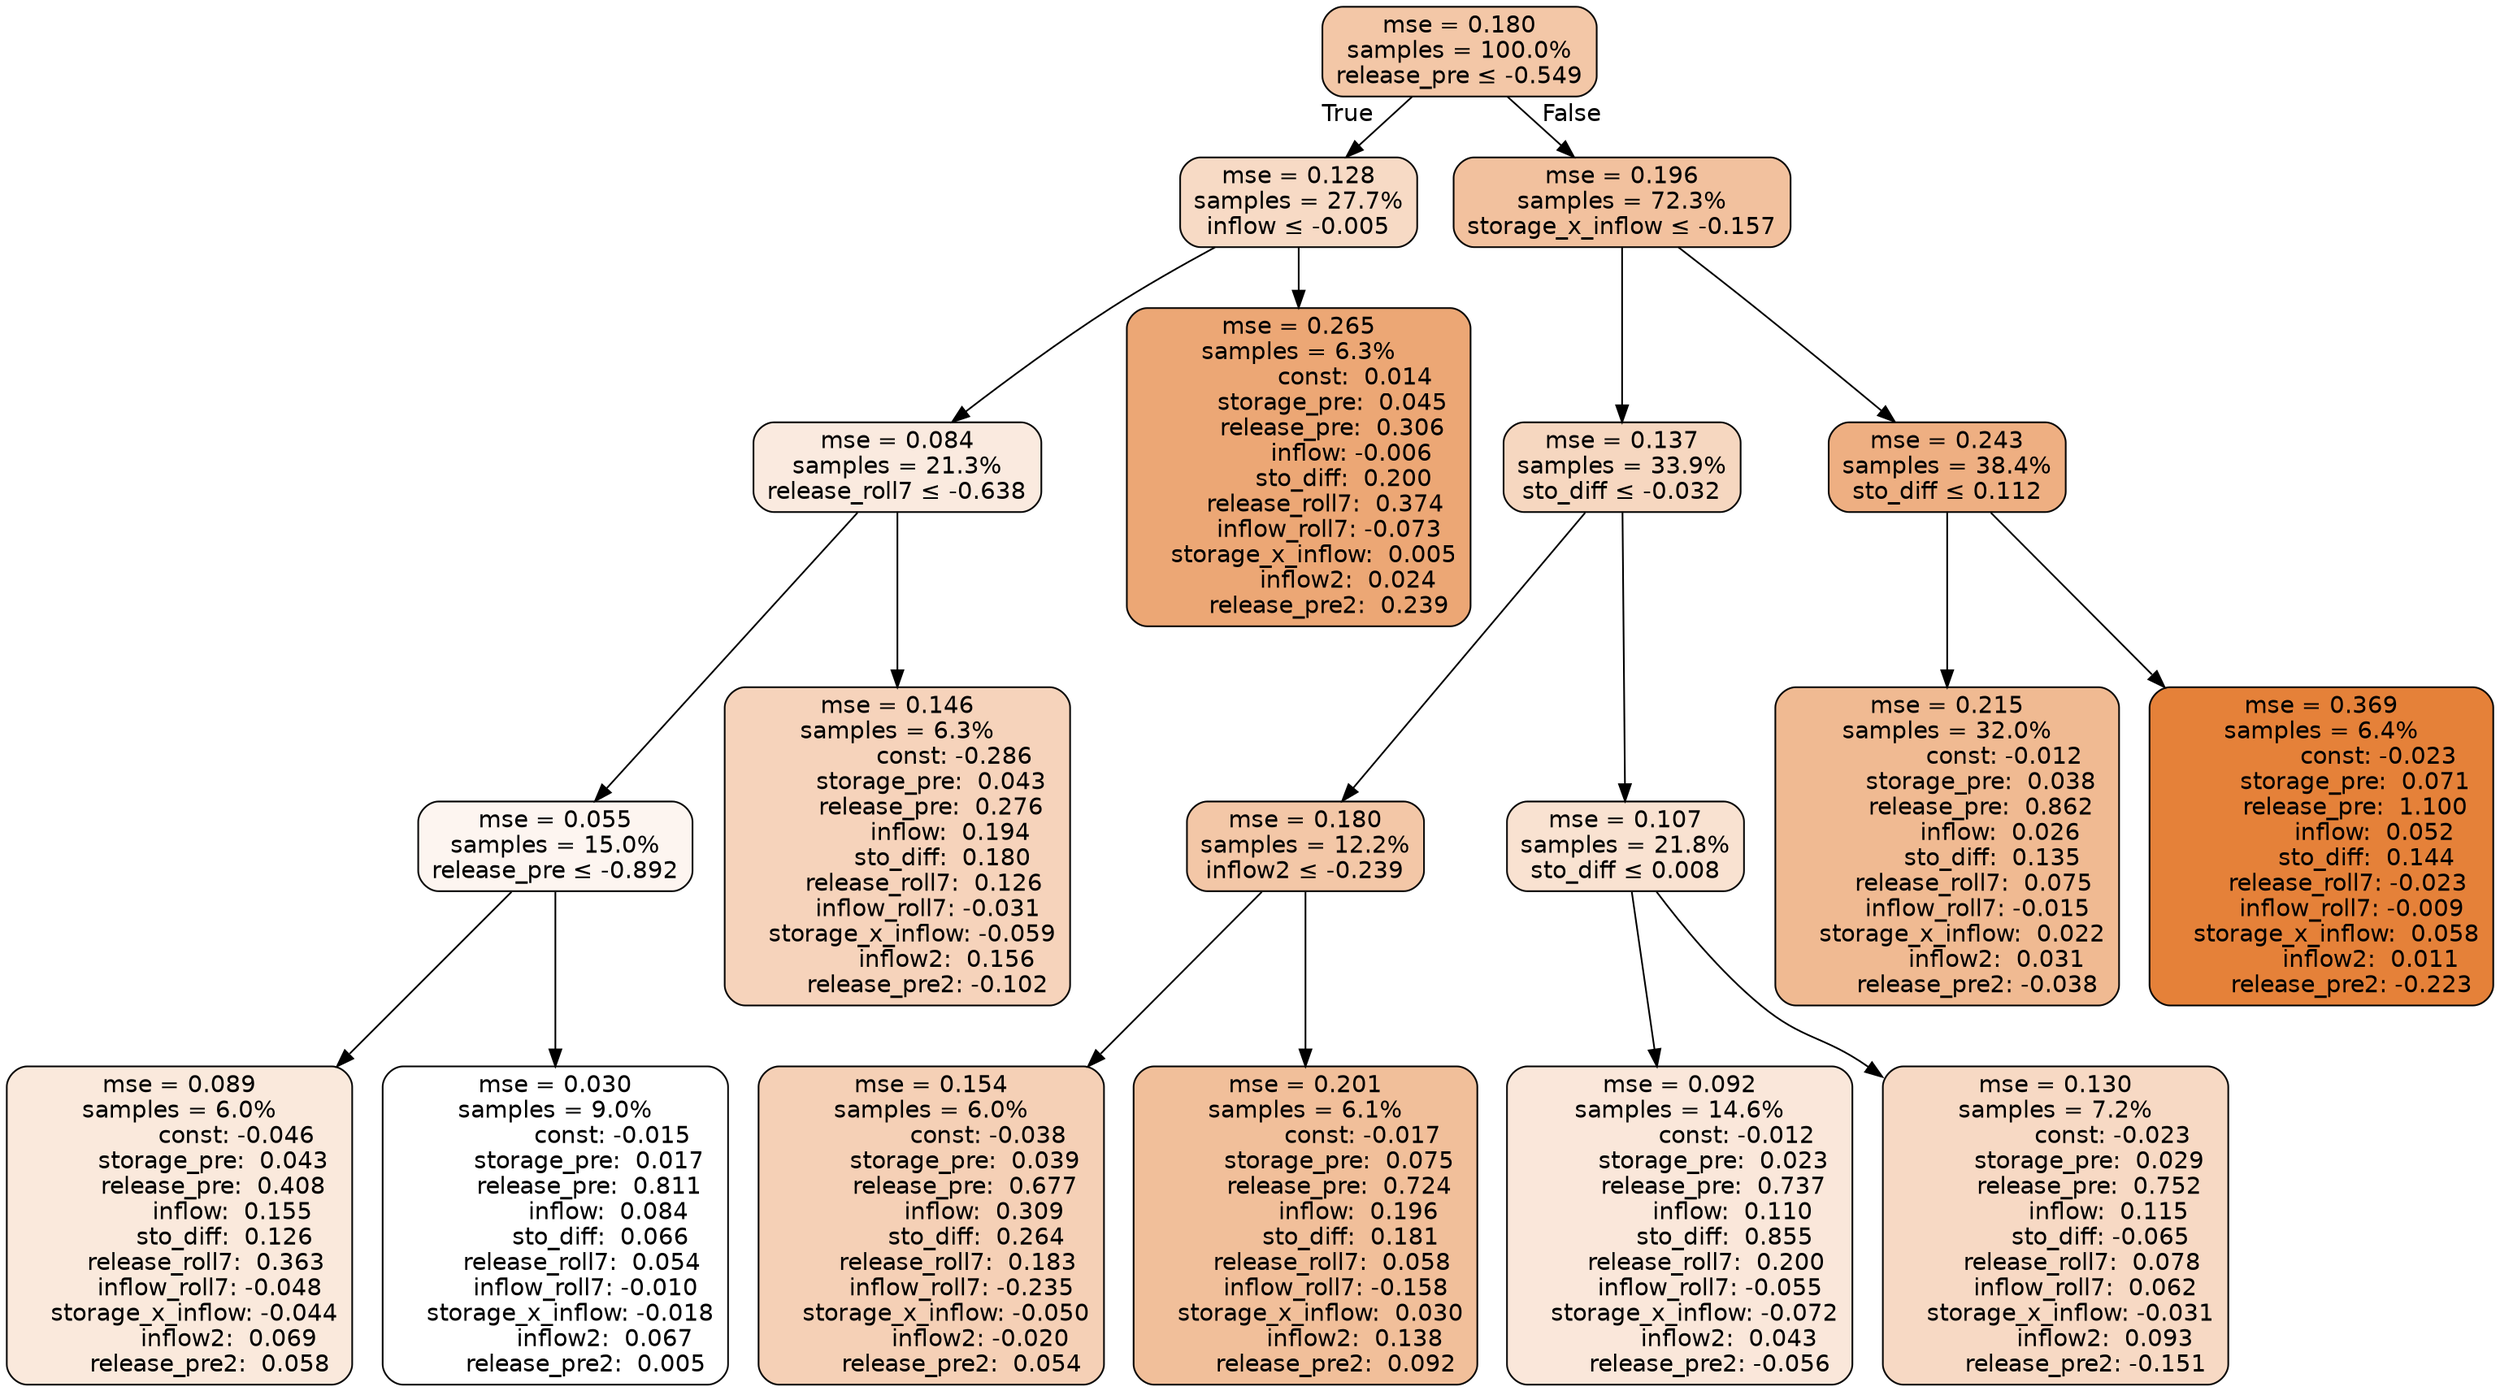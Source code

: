digraph tree {
bgcolor="transparent"
node [shape=rectangle, style="filled, rounded", color="black", fontname=helvetica] ;
edge [fontname=helvetica] ;
	"0" [label="mse = 0.180
samples = 100.0%
release_pre &le; -0.549", fillcolor="#f3c7a7"]
	"1" [label="mse = 0.128
samples = 27.7%
inflow &le; -0.005", fillcolor="#f7dac5"]
	"2" [label="mse = 0.084
samples = 21.3%
release_roll7 &le; -0.638", fillcolor="#faeadf"]
	"3" [label="mse = 0.055
samples = 15.0%
release_pre &le; -0.892", fillcolor="#fdf5f0"]
	"4" [label="mse = 0.089
samples = 6.0%
               const: -0.046
         storage_pre:  0.043
         release_pre:  0.408
              inflow:  0.155
            sto_diff:  0.126
       release_roll7:  0.363
        inflow_roll7: -0.048
    storage_x_inflow: -0.044
             inflow2:  0.069
        release_pre2:  0.058", fillcolor="#fae9dc"]
	"5" [label="mse = 0.030
samples = 9.0%
               const: -0.015
         storage_pre:  0.017
         release_pre:  0.811
              inflow:  0.084
            sto_diff:  0.066
       release_roll7:  0.054
        inflow_roll7: -0.010
    storage_x_inflow: -0.018
             inflow2:  0.067
        release_pre2:  0.005", fillcolor="#ffffff"]
	"6" [label="mse = 0.146
samples = 6.3%
               const: -0.286
         storage_pre:  0.043
         release_pre:  0.276
              inflow:  0.194
            sto_diff:  0.180
       release_roll7:  0.126
        inflow_roll7: -0.031
    storage_x_inflow: -0.059
             inflow2:  0.156
        release_pre2: -0.102", fillcolor="#f6d3bb"]
	"7" [label="mse = 0.265
samples = 6.3%
               const:  0.014
         storage_pre:  0.045
         release_pre:  0.306
              inflow: -0.006
            sto_diff:  0.200
       release_roll7:  0.374
        inflow_roll7: -0.073
    storage_x_inflow:  0.005
             inflow2:  0.024
        release_pre2:  0.239", fillcolor="#eca775"]
	"8" [label="mse = 0.196
samples = 72.3%
storage_x_inflow &le; -0.157", fillcolor="#f2c19e"]
	"9" [label="mse = 0.137
samples = 33.9%
sto_diff &le; -0.032", fillcolor="#f6d7c0"]
	"10" [label="mse = 0.180
samples = 12.2%
inflow2 &le; -0.239", fillcolor="#f3c7a7"]
	"11" [label="mse = 0.154
samples = 6.0%
               const: -0.038
         storage_pre:  0.039
         release_pre:  0.677
              inflow:  0.309
            sto_diff:  0.264
       release_roll7:  0.183
        inflow_roll7: -0.235
    storage_x_inflow: -0.050
             inflow2: -0.020
        release_pre2:  0.054", fillcolor="#f5d0b6"]
	"12" [label="mse = 0.201
samples = 6.1%
               const: -0.017
         storage_pre:  0.075
         release_pre:  0.724
              inflow:  0.196
            sto_diff:  0.181
       release_roll7:  0.058
        inflow_roll7: -0.158
    storage_x_inflow:  0.030
             inflow2:  0.138
        release_pre2:  0.092", fillcolor="#f1bf9a"]
	"13" [label="mse = 0.107
samples = 21.8%
sto_diff &le; 0.008", fillcolor="#f9e2d1"]
	"14" [label="mse = 0.092
samples = 14.6%
               const: -0.012
         storage_pre:  0.023
         release_pre:  0.737
              inflow:  0.110
            sto_diff:  0.855
       release_roll7:  0.200
        inflow_roll7: -0.055
    storage_x_inflow: -0.072
             inflow2:  0.043
        release_pre2: -0.056", fillcolor="#fae7da"]
	"15" [label="mse = 0.130
samples = 7.2%
               const: -0.023
         storage_pre:  0.029
         release_pre:  0.752
              inflow:  0.115
            sto_diff: -0.065
       release_roll7:  0.078
        inflow_roll7:  0.062
    storage_x_inflow: -0.031
             inflow2:  0.093
        release_pre2: -0.151", fillcolor="#f7d9c4"]
	"16" [label="mse = 0.243
samples = 38.4%
sto_diff &le; 0.112", fillcolor="#eeaf82"]
	"17" [label="mse = 0.215
samples = 32.0%
               const: -0.012
         storage_pre:  0.038
         release_pre:  0.862
              inflow:  0.026
            sto_diff:  0.135
       release_roll7:  0.075
        inflow_roll7: -0.015
    storage_x_inflow:  0.022
             inflow2:  0.031
        release_pre2: -0.038", fillcolor="#f0ba92"]
	"18" [label="mse = 0.369
samples = 6.4%
               const: -0.023
         storage_pre:  0.071
         release_pre:  1.100
              inflow:  0.052
            sto_diff:  0.144
       release_roll7: -0.023
        inflow_roll7: -0.009
    storage_x_inflow:  0.058
             inflow2:  0.011
        release_pre2: -0.223", fillcolor="#e58139"]

	"0" -> "1" [labeldistance=2.5, labelangle=45, headlabel="True"]
	"1" -> "2"
	"2" -> "3"
	"3" -> "4"
	"3" -> "5"
	"2" -> "6"
	"1" -> "7"
	"0" -> "8" [labeldistance=2.5, labelangle=-45, headlabel="False"]
	"8" -> "9"
	"9" -> "10"
	"10" -> "11"
	"10" -> "12"
	"9" -> "13"
	"13" -> "14"
	"13" -> "15"
	"8" -> "16"
	"16" -> "17"
	"16" -> "18"
}
